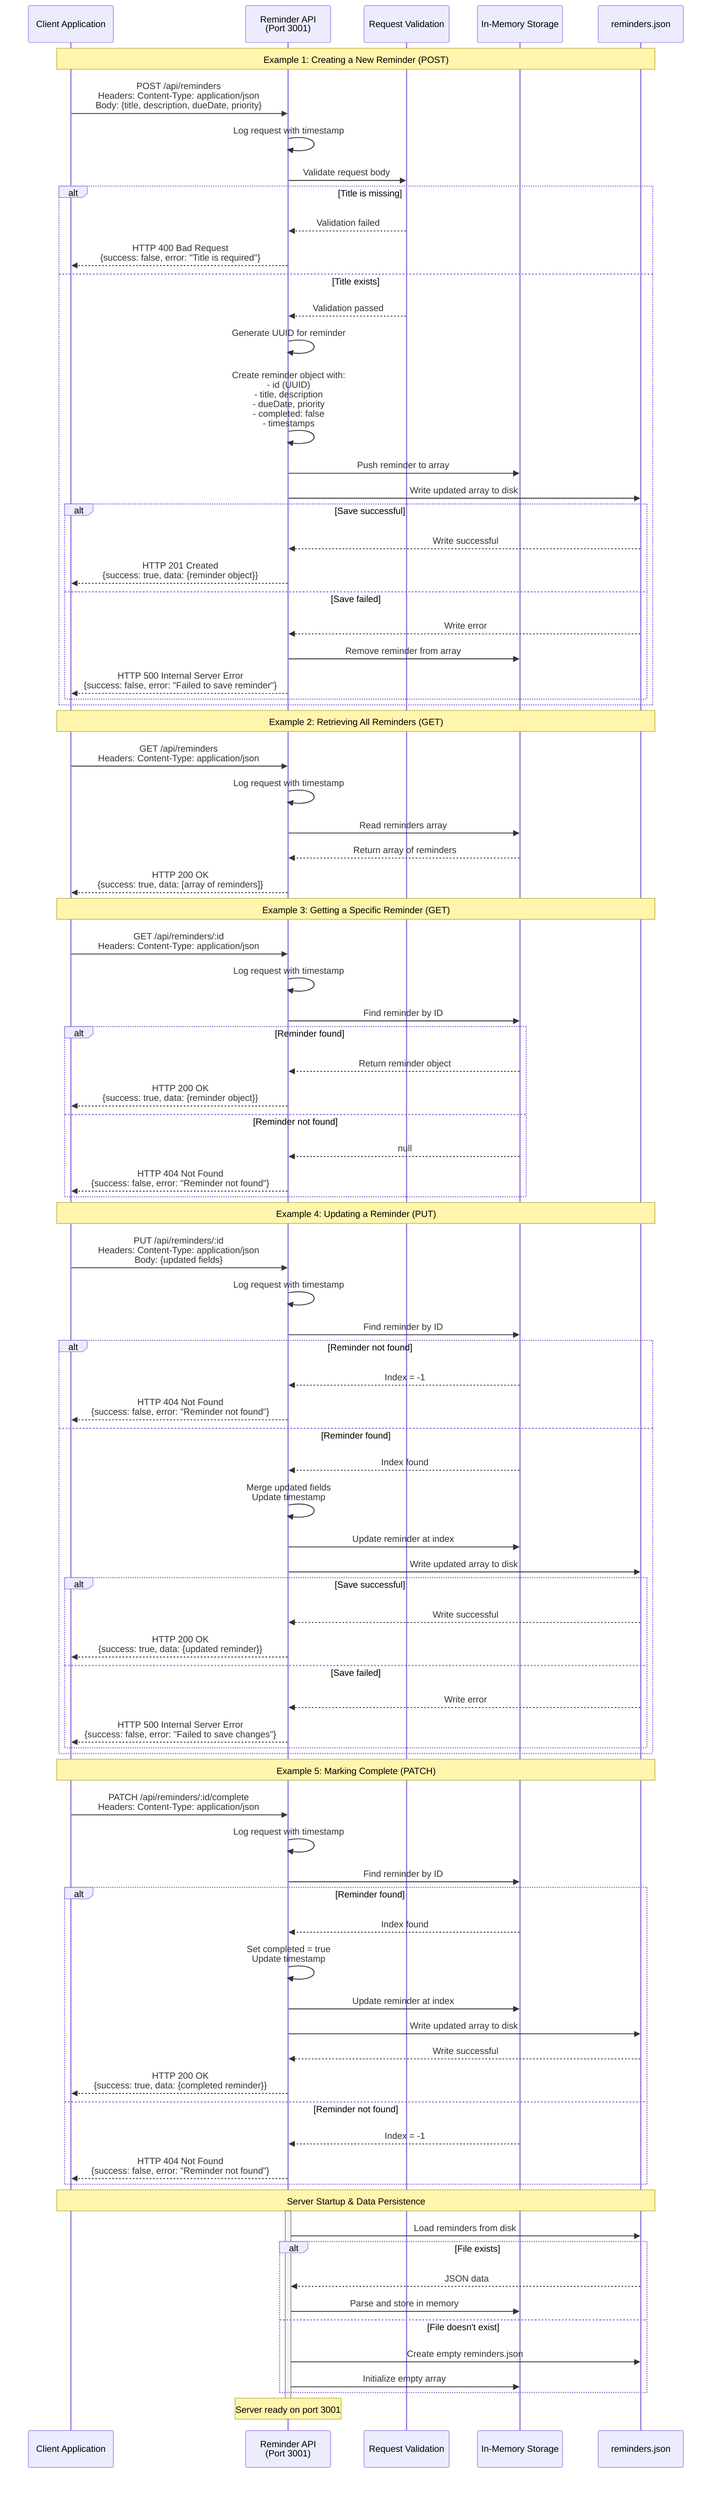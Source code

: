 sequenceDiagram
    participant Client as Client Application
    participant API as Reminder API<br/>(Port 3001)
    participant Validation as Request Validation
    participant Storage as In-Memory Storage
    participant File as reminders.json

    Note over Client,File: Example 1: Creating a New Reminder (POST)
    
    Client->>API: POST /api/reminders<br/>Headers: Content-Type: application/json<br/>Body: {title, description, dueDate, priority}
    API->>API: Log request with timestamp
    API->>Validation: Validate request body
    
    alt Title is missing
        Validation-->>API: Validation failed
        API-->>Client: HTTP 400 Bad Request<br/>{success: false, error: "Title is required"}
    else Title exists
        Validation-->>API: Validation passed
        API->>API: Generate UUID for reminder
        API->>API: Create reminder object with:<br/>- id (UUID)<br/>- title, description<br/>- dueDate, priority<br/>- completed: false<br/>- timestamps
        API->>Storage: Push reminder to array
        API->>File: Write updated array to disk
        
        alt Save successful
            File-->>API: Write successful
            API-->>Client: HTTP 201 Created<br/>{success: true, data: {reminder object}}
        else Save failed
            File-->>API: Write error
            API->>Storage: Remove reminder from array
            API-->>Client: HTTP 500 Internal Server Error<br/>{success: false, error: "Failed to save reminder"}
        end
    end

    Note over Client,File: Example 2: Retrieving All Reminders (GET)
    
    Client->>API: GET /api/reminders<br/>Headers: Content-Type: application/json
    API->>API: Log request with timestamp
    API->>Storage: Read reminders array
    Storage-->>API: Return array of reminders
    API-->>Client: HTTP 200 OK<br/>{success: true, data: [array of reminders]}

    Note over Client,File: Example 3: Getting a Specific Reminder (GET)
    
    Client->>API: GET /api/reminders/:id<br/>Headers: Content-Type: application/json
    API->>API: Log request with timestamp
    API->>Storage: Find reminder by ID
    
    alt Reminder found
        Storage-->>API: Return reminder object
        API-->>Client: HTTP 200 OK<br/>{success: true, data: {reminder object}}
    else Reminder not found
        Storage-->>API: null
        API-->>Client: HTTP 404 Not Found<br/>{success: false, error: "Reminder not found"}
    end

    Note over Client,File: Example 4: Updating a Reminder (PUT)
    
    Client->>API: PUT /api/reminders/:id<br/>Headers: Content-Type: application/json<br/>Body: {updated fields}
    API->>API: Log request with timestamp
    API->>Storage: Find reminder by ID
    
    alt Reminder not found
        Storage-->>API: Index = -1
        API-->>Client: HTTP 404 Not Found<br/>{success: false, error: "Reminder not found"}
    else Reminder found
        Storage-->>API: Index found
        API->>API: Merge updated fields<br/>Update timestamp
        API->>Storage: Update reminder at index
        API->>File: Write updated array to disk
        
        alt Save successful
            File-->>API: Write successful
            API-->>Client: HTTP 200 OK<br/>{success: true, data: {updated reminder}}
        else Save failed
            File-->>API: Write error
            API-->>Client: HTTP 500 Internal Server Error<br/>{success: false, error: "Failed to save changes"}
        end
    end

    Note over Client,File: Example 5: Marking Complete (PATCH)
    
    Client->>API: PATCH /api/reminders/:id/complete<br/>Headers: Content-Type: application/json
    API->>API: Log request with timestamp
    API->>Storage: Find reminder by ID
    
    alt Reminder found
        Storage-->>API: Index found
        API->>API: Set completed = true<br/>Update timestamp
        API->>Storage: Update reminder at index
        API->>File: Write updated array to disk
        File-->>API: Write successful
        API-->>Client: HTTP 200 OK<br/>{success: true, data: {completed reminder}}
    else Reminder not found
        Storage-->>API: Index = -1
        API-->>Client: HTTP 404 Not Found<br/>{success: false, error: "Reminder not found"}
    end

    Note over Client,File: Server Startup & Data Persistence
    
    activate API
    API->>File: Load reminders from disk
    alt File exists
        File-->>API: JSON data
        API->>Storage: Parse and store in memory
    else File doesn't exist
        API->>File: Create empty reminders.json
        API->>Storage: Initialize empty array
    end
    Note over API: Server ready on port 3001
    deactivate API
